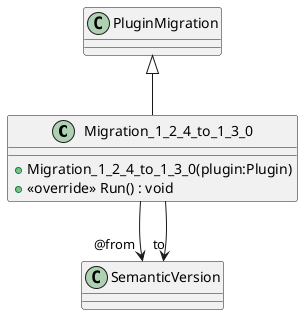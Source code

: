 @startuml
class Migration_1_2_4_to_1_3_0 {
    + Migration_1_2_4_to_1_3_0(plugin:Plugin)
    + <<override>> Run() : void
}
PluginMigration <|-- Migration_1_2_4_to_1_3_0
Migration_1_2_4_to_1_3_0 --> "@from" SemanticVersion
Migration_1_2_4_to_1_3_0 --> "to" SemanticVersion
@enduml
